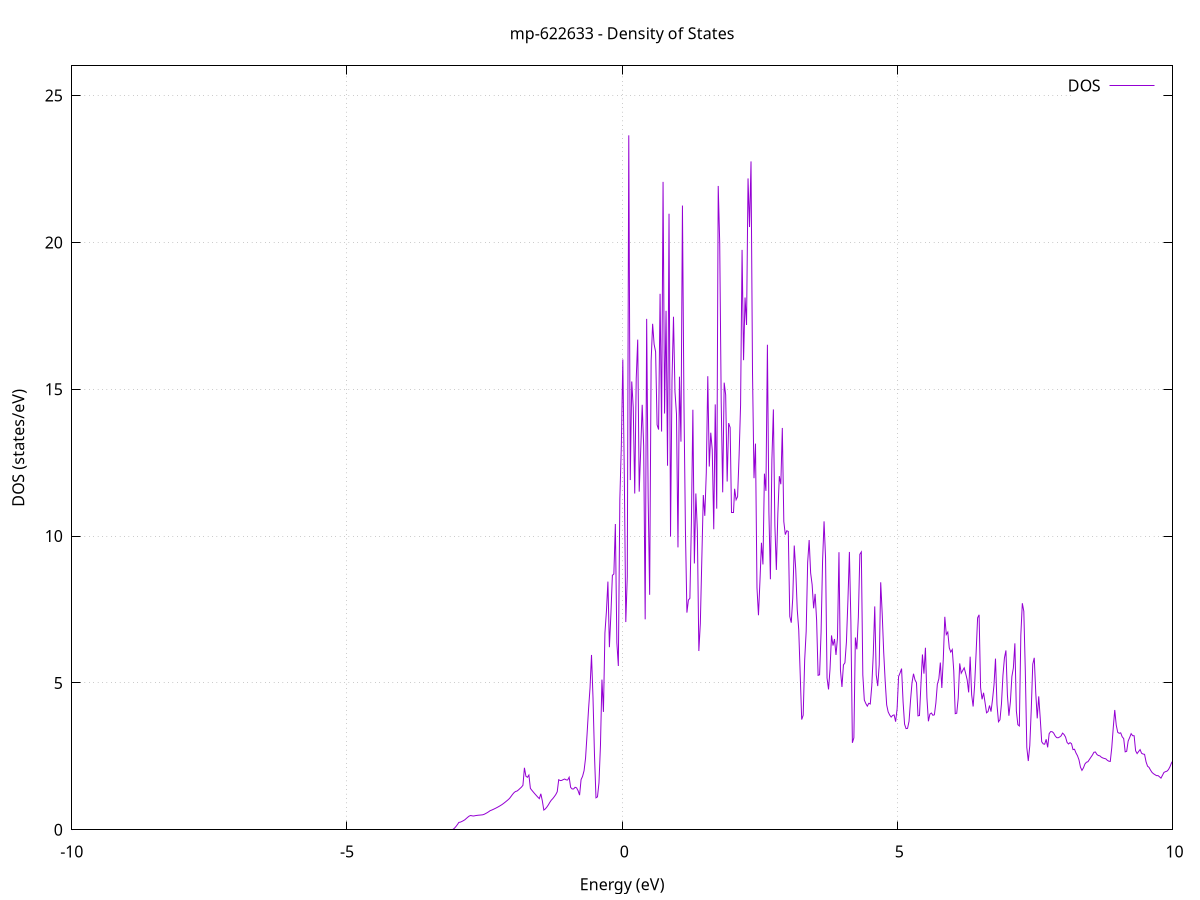 set title 'mp-622633 - Density of States'
set xlabel 'Energy (eV)'
set ylabel 'DOS (states/eV)'
set grid
set xrange [-10:10]
set yrange [0:26.012]
set xzeroaxis lt -1
set terminal png size 800,600
set output 'mp-622633_dos_gnuplot.png'
plot '-' using 1:2 with lines title 'DOS'
-30.189200 0.000000
-30.162100 0.000000
-30.135000 0.000000
-30.107900 0.000000
-30.080900 0.000000
-30.053800 0.000000
-30.026700 0.000000
-29.999600 0.000000
-29.972500 0.000000
-29.945400 0.000000
-29.918300 0.000000
-29.891300 0.000000
-29.864200 0.000000
-29.837100 0.000000
-29.810000 0.000000
-29.782900 0.000000
-29.755800 0.000000
-29.728700 0.000000
-29.701600 0.000000
-29.674600 0.000000
-29.647500 0.000000
-29.620400 0.000000
-29.593300 0.000000
-29.566200 0.000000
-29.539100 0.000000
-29.512000 0.000000
-29.485000 0.000000
-29.457900 0.000000
-29.430800 0.000000
-29.403700 0.000000
-29.376600 0.000000
-29.349500 0.000000
-29.322400 0.000000
-29.295400 0.000000
-29.268300 0.000000
-29.241200 0.000000
-29.214100 0.000000
-29.187000 0.000000
-29.159900 0.000000
-29.132800 0.000000
-29.105700 0.000000
-29.078700 0.000000
-29.051600 0.000000
-29.024500 0.000000
-28.997400 0.000000
-28.970300 0.000000
-28.943200 0.000000
-28.916100 0.000000
-28.889100 0.000000
-28.862000 0.000000
-28.834900 0.000000
-28.807800 0.000000
-28.780700 0.000000
-28.753600 0.000000
-28.726500 0.000000
-28.699500 0.000000
-28.672400 0.000000
-28.645300 0.000000
-28.618200 0.000000
-28.591100 0.000000
-28.564000 0.000000
-28.536900 0.000000
-28.509800 0.000000
-28.482800 0.000000
-28.455700 0.000000
-28.428600 0.000000
-28.401500 0.000000
-28.374400 0.000000
-28.347300 0.000000
-28.320200 0.000000
-28.293200 0.000000
-28.266100 0.000000
-28.239000 0.000000
-28.211900 0.000000
-28.184800 0.000000
-28.157700 0.000000
-28.130600 0.000000
-28.103600 0.000000
-28.076500 0.000000
-28.049400 0.000000
-28.022300 0.000000
-27.995200 0.000000
-27.968100 0.000000
-27.941000 0.000000
-27.913900 0.000000
-27.886900 0.000000
-27.859800 0.000000
-27.832700 0.000000
-27.805600 0.000000
-27.778500 0.000000
-27.751400 0.000000
-27.724300 0.673900
-27.697300 6.459900
-27.670200 6.286300
-27.643100 18.265100
-27.616000 17.176900
-27.588900 11.089000
-27.561800 19.563600
-27.534700 12.898900
-27.507600 29.102800
-27.480600 23.419000
-27.453500 27.768600
-27.426400 2.971300
-27.399300 93.251600
-27.372200 0.000000
-27.345100 22.279400
-27.318000 10.555300
-27.291000 19.338300
-27.263900 0.000000
-27.236800 0.895900
-27.209700 1.853900
-27.182600 3.021300
-27.155500 3.778500
-27.128400 5.425500
-27.101400 9.080400
-27.074300 9.953700
-27.047200 11.426000
-27.020100 16.349400
-26.993000 9.823800
-26.965900 10.582100
-26.938800 8.839600
-26.911700 6.757300
-26.884700 7.095900
-26.857600 8.388500
-26.830500 11.149000
-26.803400 12.517800
-26.776300 10.231500
-26.749200 11.606300
-26.722100 6.089300
-26.695100 29.770700
-26.668000 102.648300
-26.640900 2.262500
-26.613800 35.802700
-26.586700 28.035400
-26.559600 17.167000
-26.532500 16.497900
-26.505500 10.448100
-26.478400 6.910900
-26.451300 3.351600
-26.424200 0.000000
-26.397100 0.000000
-26.370000 0.000000
-26.342900 0.000000
-26.315800 0.000000
-26.288800 0.000000
-26.261700 0.000000
-26.234600 0.000000
-26.207500 0.000000
-26.180400 0.000000
-26.153300 0.000000
-26.126200 0.000000
-26.099200 0.000000
-26.072100 0.000000
-26.045000 0.000000
-26.017900 0.000000
-25.990800 0.000000
-25.963700 0.000000
-25.936600 0.000000
-25.909600 0.000000
-25.882500 0.000000
-25.855400 0.000000
-25.828300 0.000000
-25.801200 0.000000
-25.774100 0.000000
-25.747000 0.000000
-25.719900 0.000000
-25.692900 0.000000
-25.665800 0.000000
-25.638700 0.000000
-25.611600 0.000000
-25.584500 0.000000
-25.557400 0.000000
-25.530300 0.000000
-25.503300 0.000000
-25.476200 0.000000
-25.449100 0.000000
-25.422000 0.000000
-25.394900 0.000000
-25.367800 0.000000
-25.340700 0.000000
-25.313600 0.000000
-25.286600 0.000000
-25.259500 0.000000
-25.232400 0.000000
-25.205300 0.000000
-25.178200 0.000000
-25.151100 0.000000
-25.124000 0.000000
-25.097000 0.000000
-25.069900 0.000000
-25.042800 0.000000
-25.015700 0.000000
-24.988600 0.000000
-24.961500 0.000000
-24.934400 0.000000
-24.907400 0.000000
-24.880300 0.000000
-24.853200 0.000000
-24.826100 0.000000
-24.799000 0.000000
-24.771900 0.000000
-24.744800 0.000000
-24.717700 0.000000
-24.690700 0.000000
-24.663600 0.000000
-24.636500 0.000000
-24.609400 0.000000
-24.582300 0.000000
-24.555200 0.000000
-24.528100 0.000000
-24.501100 0.000000
-24.474000 0.000000
-24.446900 0.000000
-24.419800 0.000000
-24.392700 0.000000
-24.365600 0.000000
-24.338500 0.000000
-24.311500 0.000000
-24.284400 0.000000
-24.257300 0.000000
-24.230200 0.000000
-24.203100 0.000000
-24.176000 0.000000
-24.148900 0.000000
-24.121800 0.000000
-24.094800 0.000000
-24.067700 0.000000
-24.040600 0.000000
-24.013500 0.000000
-23.986400 0.000000
-23.959300 0.000000
-23.932200 0.000000
-23.905200 0.000000
-23.878100 0.000000
-23.851000 0.000000
-23.823900 0.000000
-23.796800 0.000000
-23.769700 0.000000
-23.742600 0.000000
-23.715500 0.000000
-23.688500 0.000000
-23.661400 0.000000
-23.634300 0.000000
-23.607200 0.000000
-23.580100 0.000000
-23.553000 0.000000
-23.525900 0.000000
-23.498900 0.000000
-23.471800 0.000000
-23.444700 0.000000
-23.417600 0.000000
-23.390500 0.000000
-23.363400 0.000000
-23.336300 0.000000
-23.309300 0.000000
-23.282200 0.000000
-23.255100 0.000000
-23.228000 0.000000
-23.200900 0.000000
-23.173800 0.000000
-23.146700 0.000000
-23.119600 0.000000
-23.092600 0.000000
-23.065500 0.000000
-23.038400 0.000000
-23.011300 0.000000
-22.984200 0.000000
-22.957100 0.000000
-22.930000 0.000000
-22.903000 0.000000
-22.875900 0.000000
-22.848800 0.000000
-22.821700 0.000000
-22.794600 0.000000
-22.767500 0.000000
-22.740400 0.000000
-22.713400 0.000000
-22.686300 0.000000
-22.659200 0.000000
-22.632100 0.000000
-22.605000 0.000000
-22.577900 0.000000
-22.550800 0.000000
-22.523700 0.000000
-22.496700 0.000000
-22.469600 0.000000
-22.442500 0.000000
-22.415400 0.000000
-22.388300 0.000000
-22.361200 0.000000
-22.334100 0.000000
-22.307100 0.000000
-22.280000 0.000000
-22.252900 0.000000
-22.225800 0.000000
-22.198700 0.000000
-22.171600 0.000000
-22.144500 0.000000
-22.117500 0.000000
-22.090400 0.000000
-22.063300 0.000000
-22.036200 0.000000
-22.009100 0.000000
-21.982000 0.000000
-21.954900 0.000000
-21.927800 0.000000
-21.900800 0.000000
-21.873700 0.000000
-21.846600 0.000000
-21.819500 0.000000
-21.792400 0.000000
-21.765300 0.000000
-21.738200 0.000000
-21.711200 0.000000
-21.684100 0.000000
-21.657000 0.000000
-21.629900 0.000000
-21.602800 0.000000
-21.575700 0.000000
-21.548600 0.000000
-21.521500 0.000000
-21.494500 0.000000
-21.467400 0.000000
-21.440300 0.000000
-21.413200 0.000000
-21.386100 0.000000
-21.359000 0.000000
-21.331900 0.000000
-21.304900 0.000000
-21.277800 0.000000
-21.250700 0.000000
-21.223600 0.000000
-21.196500 0.000000
-21.169400 0.000000
-21.142300 0.000000
-21.115300 0.000000
-21.088200 0.000000
-21.061100 0.000000
-21.034000 0.000000
-21.006900 0.000000
-20.979800 0.000000
-20.952700 0.000000
-20.925600 0.000000
-20.898600 0.000000
-20.871500 0.000000
-20.844400 0.000000
-20.817300 0.000000
-20.790200 0.000000
-20.763100 0.000000
-20.736000 0.000000
-20.709000 0.000000
-20.681900 0.000000
-20.654800 0.000000
-20.627700 0.000000
-20.600600 0.000000
-20.573500 0.000000
-20.546400 0.000000
-20.519400 0.000000
-20.492300 0.000000
-20.465200 0.000000
-20.438100 0.000000
-20.411000 0.000000
-20.383900 0.000000
-20.356800 0.000000
-20.329700 0.000000
-20.302700 0.000000
-20.275600 0.000000
-20.248500 0.000000
-20.221400 0.000000
-20.194300 0.000000
-20.167200 0.000000
-20.140100 0.000000
-20.113100 0.000000
-20.086000 0.000000
-20.058900 0.000000
-20.031800 0.000000
-20.004700 0.000000
-19.977600 0.000000
-19.950500 0.000000
-19.923500 0.000000
-19.896400 0.000000
-19.869300 0.000000
-19.842200 0.000000
-19.815100 0.000000
-19.788000 0.000000
-19.760900 0.000000
-19.733800 0.000000
-19.706800 0.000000
-19.679700 0.000000
-19.652600 0.000000
-19.625500 0.000000
-19.598400 0.000000
-19.571300 0.000000
-19.544200 0.000000
-19.517200 0.000000
-19.490100 0.000000
-19.463000 0.000000
-19.435900 0.000000
-19.408800 0.000000
-19.381700 0.000000
-19.354600 0.000000
-19.327500 0.000000
-19.300500 0.000000
-19.273400 0.000000
-19.246300 0.000000
-19.219200 0.000000
-19.192100 0.000000
-19.165000 0.000000
-19.137900 0.000000
-19.110900 0.000000
-19.083800 0.000000
-19.056700 0.000000
-19.029600 0.000000
-19.002500 0.000000
-18.975400 0.000000
-18.948300 0.000000
-18.921300 0.000000
-18.894200 0.000000
-18.867100 0.000000
-18.840000 0.000000
-18.812900 0.000000
-18.785800 0.000000
-18.758700 0.000000
-18.731600 0.000000
-18.704600 0.000000
-18.677500 0.000000
-18.650400 0.000000
-18.623300 0.000000
-18.596200 0.000000
-18.569100 0.000000
-18.542000 0.000000
-18.515000 0.000000
-18.487900 0.000000
-18.460800 0.000000
-18.433700 0.000000
-18.406600 0.000000
-18.379500 0.000000
-18.352400 0.000000
-18.325400 0.000000
-18.298300 0.000000
-18.271200 0.000000
-18.244100 0.000000
-18.217000 0.000000
-18.189900 0.000000
-18.162800 0.000000
-18.135700 0.000000
-18.108700 0.000000
-18.081600 0.000000
-18.054500 0.000000
-18.027400 0.000000
-18.000300 0.000000
-17.973200 0.000000
-17.946100 0.000000
-17.919100 0.000000
-17.892000 0.000000
-17.864900 0.000000
-17.837800 0.000000
-17.810700 0.000000
-17.783600 0.000000
-17.756500 0.000000
-17.729500 0.000000
-17.702400 0.000000
-17.675300 0.000000
-17.648200 0.000000
-17.621100 0.000000
-17.594000 0.000000
-17.566900 0.000000
-17.539800 0.000000
-17.512800 0.000000
-17.485700 0.000000
-17.458600 0.000000
-17.431500 0.000000
-17.404400 0.000000
-17.377300 0.000000
-17.350200 0.000000
-17.323200 0.000000
-17.296100 0.000000
-17.269000 0.000000
-17.241900 0.000000
-17.214800 0.000000
-17.187700 0.000000
-17.160600 0.000000
-17.133500 0.000000
-17.106500 0.000000
-17.079400 0.000000
-17.052300 0.000000
-17.025200 0.000000
-16.998100 0.000000
-16.971000 0.000000
-16.943900 0.000000
-16.916900 0.000000
-16.889800 0.000000
-16.862700 0.000000
-16.835600 0.000000
-16.808500 0.000000
-16.781400 0.000000
-16.754300 0.000000
-16.727300 0.000000
-16.700200 0.000000
-16.673100 0.000000
-16.646000 0.000000
-16.618900 0.000000
-16.591800 0.000000
-16.564700 0.000000
-16.537600 0.000000
-16.510600 0.000000
-16.483500 0.000000
-16.456400 0.000000
-16.429300 0.000000
-16.402200 0.000000
-16.375100 0.000000
-16.348000 0.000000
-16.321000 0.000000
-16.293900 0.000000
-16.266800 0.000000
-16.239700 0.000000
-16.212600 0.000000
-16.185500 0.000000
-16.158400 0.000000
-16.131400 0.000000
-16.104300 0.000000
-16.077200 0.000000
-16.050100 0.000000
-16.023000 0.000000
-15.995900 0.000000
-15.968800 0.000000
-15.941700 0.000000
-15.914700 0.000000
-15.887600 0.000000
-15.860500 0.000000
-15.833400 0.000000
-15.806300 0.000000
-15.779200 0.000000
-15.752100 0.000000
-15.725100 0.000000
-15.698000 0.000000
-15.670900 0.000000
-15.643800 0.000000
-15.616700 0.000000
-15.589600 0.000000
-15.562500 0.000000
-15.535400 0.000000
-15.508400 0.000000
-15.481300 0.000000
-15.454200 0.000000
-15.427100 0.000000
-15.400000 0.000000
-15.372900 0.000000
-15.345800 0.000000
-15.318800 0.000000
-15.291700 0.000000
-15.264600 0.000000
-15.237500 0.000000
-15.210400 0.000000
-15.183300 0.000000
-15.156200 0.000000
-15.129200 0.000000
-15.102100 0.000000
-15.075000 0.000000
-15.047900 0.000000
-15.020800 0.000000
-14.993700 0.000000
-14.966600 0.000000
-14.939500 0.000000
-14.912500 0.000000
-14.885400 0.000000
-14.858300 0.000000
-14.831200 0.000000
-14.804100 0.000000
-14.777000 0.000000
-14.749900 0.000000
-14.722900 0.000000
-14.695800 0.000000
-14.668700 0.000000
-14.641600 0.000000
-14.614500 0.000000
-14.587400 0.000000
-14.560300 0.000000
-14.533300 0.000000
-14.506200 0.000000
-14.479100 0.000000
-14.452000 0.000000
-14.424900 0.000000
-14.397800 0.000000
-14.370700 0.000000
-14.343600 0.000000
-14.316600 0.000000
-14.289500 0.000000
-14.262400 0.000000
-14.235300 0.000000
-14.208200 0.000000
-14.181100 0.000000
-14.154000 0.000000
-14.127000 0.000000
-14.099900 0.000000
-14.072800 0.000000
-14.045700 0.000000
-14.018600 0.000000
-13.991500 0.000000
-13.964400 0.000000
-13.937400 0.000000
-13.910300 0.000000
-13.883200 0.000000
-13.856100 0.000000
-13.829000 0.000000
-13.801900 0.000000
-13.774800 0.000000
-13.747700 0.000000
-13.720700 0.000000
-13.693600 0.000000
-13.666500 0.000000
-13.639400 0.000000
-13.612300 0.000000
-13.585200 0.000000
-13.558100 0.000000
-13.531100 0.000000
-13.504000 0.000000
-13.476900 0.000000
-13.449800 0.000000
-13.422700 0.000000
-13.395600 0.000000
-13.368500 0.000000
-13.341400 0.000000
-13.314400 0.000000
-13.287300 0.000000
-13.260200 0.000000
-13.233100 0.000000
-13.206000 0.000000
-13.178900 0.000000
-13.151800 0.000000
-13.124800 0.000000
-13.097700 0.000000
-13.070600 0.000000
-13.043500 0.000000
-13.016400 0.000000
-12.989300 0.000000
-12.962200 0.000000
-12.935200 0.000000
-12.908100 0.000000
-12.881000 0.000000
-12.853900 0.000000
-12.826800 0.000000
-12.799700 0.000000
-12.772600 0.000000
-12.745500 0.000000
-12.718500 0.000000
-12.691400 0.000000
-12.664300 0.000000
-12.637200 0.000000
-12.610100 0.000000
-12.583000 0.000000
-12.555900 0.000000
-12.528900 0.000000
-12.501800 0.000000
-12.474700 0.000000
-12.447600 0.000000
-12.420500 0.000000
-12.393400 0.000000
-12.366300 0.000000
-12.339300 0.000000
-12.312200 0.000000
-12.285100 0.000000
-12.258000 0.000000
-12.230900 0.000000
-12.203800 0.000000
-12.176700 0.000000
-12.149600 0.000000
-12.122600 0.000000
-12.095500 0.000000
-12.068400 0.000000
-12.041300 0.000000
-12.014200 0.000000
-11.987100 0.000000
-11.960000 0.000000
-11.933000 0.000000
-11.905900 0.000000
-11.878800 0.000000
-11.851700 0.000000
-11.824600 0.000000
-11.797500 0.000000
-11.770400 0.000000
-11.743400 0.000000
-11.716300 0.000000
-11.689200 0.000000
-11.662100 0.000000
-11.635000 0.000000
-11.607900 0.000000
-11.580800 0.000000
-11.553700 0.000000
-11.526700 0.000000
-11.499600 0.000000
-11.472500 0.000000
-11.445400 0.000000
-11.418300 0.000000
-11.391200 0.000000
-11.364100 0.000000
-11.337100 0.000000
-11.310000 0.000000
-11.282900 0.000000
-11.255800 0.000000
-11.228700 0.000000
-11.201600 0.000000
-11.174500 0.000000
-11.147400 0.000000
-11.120400 0.000000
-11.093300 0.000000
-11.066200 0.000000
-11.039100 0.000000
-11.012000 0.000000
-10.984900 0.000000
-10.957800 0.000000
-10.930800 0.000000
-10.903700 0.000000
-10.876600 0.000000
-10.849500 0.000000
-10.822400 0.000000
-10.795300 0.000000
-10.768200 0.000000
-10.741200 0.000000
-10.714100 0.000000
-10.687000 0.000000
-10.659900 0.000000
-10.632800 0.000000
-10.605700 0.000000
-10.578600 0.000000
-10.551500 0.000000
-10.524500 0.000000
-10.497400 0.000000
-10.470300 0.000000
-10.443200 0.000000
-10.416100 0.000000
-10.389000 0.000000
-10.361900 0.000000
-10.334900 0.000000
-10.307800 0.000000
-10.280700 0.000000
-10.253600 0.000000
-10.226500 0.000000
-10.199400 0.000000
-10.172300 0.000000
-10.145300 0.000000
-10.118200 0.000000
-10.091100 0.000000
-10.064000 0.000000
-10.036900 0.000000
-10.009800 0.000000
-9.982700 0.000000
-9.955600 0.000000
-9.928600 0.000000
-9.901500 0.000000
-9.874400 0.000000
-9.847300 0.000000
-9.820200 0.000000
-9.793100 0.000000
-9.766000 0.000000
-9.739000 0.000000
-9.711900 0.000000
-9.684800 0.000000
-9.657700 0.000000
-9.630600 0.000000
-9.603500 0.000000
-9.576400 0.000000
-9.549400 0.000000
-9.522300 0.000000
-9.495200 0.000000
-9.468100 0.000000
-9.441000 0.000000
-9.413900 0.000000
-9.386800 0.000000
-9.359700 0.000000
-9.332700 0.000000
-9.305600 0.000000
-9.278500 0.000000
-9.251400 0.000000
-9.224300 0.000000
-9.197200 0.000000
-9.170100 0.000000
-9.143100 0.000000
-9.116000 0.000000
-9.088900 0.000000
-9.061800 0.000000
-9.034700 0.000000
-9.007600 0.000000
-8.980500 0.000000
-8.953400 0.000000
-8.926400 0.000000
-8.899300 0.000000
-8.872200 0.000000
-8.845100 0.000000
-8.818000 0.000000
-8.790900 0.000000
-8.763800 0.000000
-8.736800 0.000000
-8.709700 0.000000
-8.682600 0.000000
-8.655500 0.000000
-8.628400 0.000000
-8.601300 0.000000
-8.574200 0.000000
-8.547200 0.000000
-8.520100 0.000000
-8.493000 0.000000
-8.465900 0.000000
-8.438800 0.000000
-8.411700 0.000000
-8.384600 0.000000
-8.357500 0.000000
-8.330500 0.000000
-8.303400 0.000000
-8.276300 0.000000
-8.249200 0.000000
-8.222100 0.000000
-8.195000 0.000000
-8.167900 0.000000
-8.140900 0.000000
-8.113800 0.000000
-8.086700 0.000000
-8.059600 0.000000
-8.032500 0.000000
-8.005400 0.000000
-7.978300 0.000000
-7.951300 0.000000
-7.924200 0.000000
-7.897100 0.000000
-7.870000 0.000000
-7.842900 0.000000
-7.815800 0.000000
-7.788700 0.000000
-7.761600 0.000000
-7.734600 0.000000
-7.707500 0.000000
-7.680400 0.000000
-7.653300 0.000000
-7.626200 0.000000
-7.599100 0.000000
-7.572000 0.000000
-7.545000 0.000000
-7.517900 0.000000
-7.490800 0.000000
-7.463700 0.000000
-7.436600 0.000000
-7.409500 0.000000
-7.382400 0.000000
-7.355300 0.000000
-7.328300 0.000000
-7.301200 0.000000
-7.274100 0.000000
-7.247000 0.000000
-7.219900 0.000000
-7.192800 0.000000
-7.165700 0.000000
-7.138700 0.000000
-7.111600 0.000000
-7.084500 0.000000
-7.057400 0.000000
-7.030300 0.000000
-7.003200 0.000000
-6.976100 0.000000
-6.949100 0.000000
-6.922000 0.000000
-6.894900 0.000000
-6.867800 0.000000
-6.840700 0.000000
-6.813600 0.000000
-6.786500 0.000000
-6.759400 0.000000
-6.732400 0.000000
-6.705300 0.000000
-6.678200 0.000000
-6.651100 0.000000
-6.624000 0.000000
-6.596900 0.000000
-6.569800 0.000000
-6.542800 0.000000
-6.515700 0.000000
-6.488600 0.000000
-6.461500 0.000000
-6.434400 0.000000
-6.407300 0.000000
-6.380200 0.000000
-6.353200 0.000000
-6.326100 0.000000
-6.299000 0.000000
-6.271900 0.000000
-6.244800 0.000000
-6.217700 0.000000
-6.190600 0.000000
-6.163500 0.000000
-6.136500 0.000000
-6.109400 0.000000
-6.082300 0.000000
-6.055200 0.000000
-6.028100 0.000000
-6.001000 0.000000
-5.973900 0.000000
-5.946900 0.000000
-5.919800 0.000000
-5.892700 0.000000
-5.865600 0.000000
-5.838500 0.000000
-5.811400 0.000000
-5.784300 0.000000
-5.757300 0.000000
-5.730200 0.000000
-5.703100 0.000000
-5.676000 0.000000
-5.648900 0.000000
-5.621800 0.000000
-5.594700 0.000000
-5.567600 0.000000
-5.540600 0.000000
-5.513500 0.000000
-5.486400 0.000000
-5.459300 0.000000
-5.432200 0.000000
-5.405100 0.000000
-5.378000 0.000000
-5.351000 0.000000
-5.323900 0.000000
-5.296800 0.000000
-5.269700 0.000000
-5.242600 0.000000
-5.215500 0.000000
-5.188400 0.000000
-5.161300 0.000000
-5.134300 0.000000
-5.107200 0.000000
-5.080100 0.000000
-5.053000 0.000000
-5.025900 0.000000
-4.998800 0.000000
-4.971700 0.000000
-4.944700 0.000000
-4.917600 0.000000
-4.890500 0.000000
-4.863400 0.000000
-4.836300 0.000000
-4.809200 0.000000
-4.782100 0.000000
-4.755100 0.000000
-4.728000 0.000000
-4.700900 0.000000
-4.673800 0.000000
-4.646700 0.000000
-4.619600 0.000000
-4.592500 0.000000
-4.565400 0.000000
-4.538400 0.000000
-4.511300 0.000000
-4.484200 0.000000
-4.457100 0.000000
-4.430000 0.000000
-4.402900 0.000000
-4.375800 0.000000
-4.348800 0.000000
-4.321700 0.000000
-4.294600 0.000000
-4.267500 0.000000
-4.240400 0.000000
-4.213300 0.000000
-4.186200 0.000000
-4.159200 0.000000
-4.132100 0.000000
-4.105000 0.000000
-4.077900 0.000000
-4.050800 0.000000
-4.023700 0.000000
-3.996600 0.000000
-3.969500 0.000000
-3.942500 0.000000
-3.915400 0.000000
-3.888300 0.000000
-3.861200 0.000000
-3.834100 0.000000
-3.807000 0.000000
-3.779900 0.000000
-3.752900 0.000000
-3.725800 0.000000
-3.698700 0.000000
-3.671600 0.000000
-3.644500 0.000000
-3.617400 0.000000
-3.590300 0.000000
-3.563300 0.000000
-3.536200 0.000000
-3.509100 0.000000
-3.482000 0.000000
-3.454900 0.000000
-3.427800 0.000000
-3.400700 0.000000
-3.373600 0.000000
-3.346600 0.000000
-3.319500 0.000000
-3.292400 0.000000
-3.265300 0.000000
-3.238200 0.000000
-3.211100 0.000000
-3.184000 0.000000
-3.157000 0.000000
-3.129900 0.000000
-3.102800 0.000000
-3.075700 0.011100
-3.048600 0.050400
-3.021500 0.107500
-2.994400 0.174500
-2.967300 0.250900
-2.940300 0.260000
-2.913200 0.282200
-2.886100 0.309400
-2.859000 0.339400
-2.831900 0.384200
-2.804800 0.429100
-2.777700 0.467800
-2.750700 0.486400
-2.723600 0.472900
-2.696500 0.469700
-2.669400 0.480700
-2.642300 0.488800
-2.615200 0.495000
-2.588100 0.499500
-2.561100 0.504400
-2.534000 0.509800
-2.506900 0.527100
-2.479800 0.553100
-2.452700 0.581600
-2.425600 0.613600
-2.398500 0.650000
-2.371400 0.669600
-2.344400 0.692600
-2.317300 0.716500
-2.290200 0.741900
-2.263100 0.768700
-2.236000 0.797300
-2.208900 0.827900
-2.181800 0.859900
-2.154800 0.897000
-2.127700 0.936700
-2.100600 0.978000
-2.073500 1.020300
-2.046400 1.067800
-2.019300 1.134200
-1.992200 1.203800
-1.965200 1.262400
-1.938100 1.303700
-1.911000 1.317700
-1.883900 1.357500
-1.856800 1.404900
-1.829700 1.452100
-1.802600 1.514900
-1.775500 2.110200
-1.748500 1.823100
-1.721400 1.786800
-1.694300 1.863900
-1.667200 1.409100
-1.640100 1.344400
-1.613000 1.282900
-1.585900 1.223500
-1.558900 1.166600
-1.531800 1.110300
-1.504700 1.060500
-1.477600 1.225400
-1.450500 0.988700
-1.423400 0.671300
-1.396300 0.710100
-1.369300 0.770000
-1.342200 0.843600
-1.315100 0.931100
-1.288000 1.006200
-1.260900 1.059700
-1.233800 1.125100
-1.206700 1.196700
-1.179600 1.295600
-1.152600 1.704300
-1.125500 1.676000
-1.098400 1.680800
-1.071300 1.707400
-1.044200 1.728500
-1.017100 1.698900
-0.990000 1.696000
-0.963000 1.789600
-0.935900 1.443600
-0.908800 1.388900
-0.881700 1.391000
-0.854600 1.447200
-0.827500 1.427000
-0.800400 1.329100
-0.773300 1.179300
-0.746300 1.707600
-0.719200 1.819100
-0.692100 2.011600
-0.665000 2.438000
-0.637900 3.239100
-0.610800 4.095800
-0.583700 4.827300
-0.556700 5.953700
-0.529600 4.501100
-0.502500 2.539300
-0.475400 1.088300
-0.448300 1.120700
-0.421200 1.594800
-0.394100 2.864800
-0.367100 5.114100
-0.340000 4.012600
-0.312900 6.702900
-0.285800 7.434700
-0.258700 8.451300
-0.231600 6.217000
-0.204500 7.336000
-0.177400 8.665500
-0.150400 8.710100
-0.123300 10.411500
-0.096200 6.371400
-0.069100 5.577200
-0.042000 11.252800
-0.014900 13.056200
0.012200 16.013400
0.039200 12.088400
0.066300 7.072800
0.093400 8.623900
0.120500 23.647000
0.147600 11.907400
0.174700 15.264200
0.201800 14.373600
0.228800 11.449900
0.255900 15.366700
0.283000 16.690300
0.310100 11.513800
0.337200 12.921900
0.364300 14.471400
0.391400 13.062400
0.418500 7.165500
0.445500 17.398200
0.472600 11.350000
0.499700 8.002000
0.526800 15.964300
0.553900 17.229500
0.581000 16.530400
0.608100 16.276200
0.635100 13.788900
0.662200 13.628000
0.689300 18.250600
0.716400 13.560000
0.743500 22.062200
0.770600 14.173700
0.797700 17.671300
0.824800 12.395200
0.851800 20.977700
0.878900 9.986500
0.906000 15.301600
0.933100 17.468600
0.960200 14.909600
0.987300 14.159000
1.014400 9.615200
1.041400 15.427900
1.068500 13.215400
1.095600 21.255900
1.122700 14.579400
1.149800 10.206700
1.176900 7.393800
1.204000 7.822700
1.231000 7.881700
1.258100 10.436200
1.285200 14.303500
1.312300 9.067900
1.339400 11.452200
1.366500 10.187200
1.393600 6.087100
1.420700 7.022400
1.447700 9.211900
1.474800 11.399100
1.501900 10.690800
1.529000 12.166300
1.556100 15.444400
1.583200 12.368300
1.610300 13.520900
1.637300 12.939800
1.664400 10.233200
1.691500 14.484800
1.718600 10.934300
1.745700 21.923800
1.772800 19.978800
1.799900 14.591800
1.826900 11.490400
1.854000 15.225300
1.881100 14.807800
1.908200 11.859500
1.935300 13.848000
1.962400 13.696000
1.989500 10.789700
2.016600 10.789800
2.043600 11.612200
2.070700 11.238000
2.097800 11.343500
2.124900 12.739200
2.152000 14.461100
2.179100 19.747000
2.206200 15.990500
2.233200 18.124300
2.260300 17.188300
2.287400 22.178900
2.314500 20.524800
2.341600 22.758700
2.368700 15.580000
2.395800 11.972800
2.422800 13.150300
2.449900 8.242000
2.477000 7.304600
2.504100 8.471200
2.531200 9.773600
2.558300 9.034200
2.585400 12.126500
2.612500 11.539300
2.639500 16.515500
2.666600 10.824300
2.693700 8.529600
2.720800 12.586200
2.747900 14.313300
2.775000 10.371500
2.802100 8.848900
2.829100 10.758300
2.856200 12.041600
2.883300 11.766100
2.910400 13.682300
2.937500 10.495500
2.964600 10.050200
2.991700 10.182400
3.018800 10.158400
3.045800 7.265900
3.072900 7.051800
3.100000 7.888700
3.127100 9.678900
3.154200 8.865400
3.181300 7.505000
3.208400 6.819400
3.235400 5.291900
3.262500 3.753500
3.289600 3.900800
3.316700 5.784100
3.343800 6.755400
3.370900 9.102700
3.398000 9.865700
3.425000 8.742000
3.452100 8.345500
3.479200 7.540900
3.506300 8.032800
3.533400 7.143000
3.560500 5.259300
3.587600 5.277100
3.614700 6.730800
3.641700 9.140600
3.668800 10.502300
3.695900 9.257000
3.723000 5.169200
3.750100 4.779300
3.777200 5.471900
3.804300 6.618000
3.831300 6.272800
3.858400 6.495300
3.885500 5.951800
3.912600 6.530800
3.939700 9.450600
3.966800 5.432100
3.993900 4.862500
4.020900 5.613200
4.048000 5.686800
4.075100 6.392100
4.102200 7.801000
4.129300 9.460400
4.156400 7.085700
4.183500 2.961100
4.210600 3.132200
4.237600 6.546700
4.264700 6.145100
4.291800 7.231700
4.318900 9.379200
4.346000 9.461300
4.373100 5.273200
4.400200 4.418700
4.427200 4.299700
4.454300 4.209700
4.481400 4.306900
4.508500 4.283500
4.535600 4.895700
4.562700 5.954400
4.589800 7.605000
4.616800 5.273700
4.643900 4.892800
4.671000 5.616100
4.698100 8.428000
4.725200 7.364700
4.752300 6.052200
4.779400 5.060100
4.806500 4.251700
4.833500 4.014400
4.860600 3.908800
4.887700 3.837600
4.914800 3.893700
4.941900 3.912000
4.969000 3.681200
4.996100 4.119600
5.023100 5.218700
5.050200 5.342000
5.077300 5.488300
5.104400 4.365400
5.131500 3.598100
5.158600 3.444700
5.185700 3.453300
5.212800 3.692800
5.239800 4.398700
5.266900 5.010400
5.294000 5.313100
5.321100 5.103400
5.348200 5.006100
5.375300 3.879300
5.402400 3.889700
5.429400 4.965600
5.456500 5.968300
5.483600 5.317300
5.510700 6.197700
5.537800 4.492000
5.564900 3.694500
5.592000 3.939400
5.619000 3.975900
5.646100 3.899500
5.673200 3.914500
5.700300 4.314200
5.727400 4.957200
5.754500 5.138200
5.781600 5.694200
5.808700 4.827800
5.835700 5.828000
5.862800 7.252200
5.889900 6.648800
5.917000 6.732200
5.944100 6.191600
5.971200 6.050500
5.998300 6.137500
6.025300 5.417900
6.052400 3.953400
6.079500 3.968700
6.106600 4.479800
6.133700 5.665300
6.160800 5.330300
6.187900 5.424200
6.214900 5.514000
6.242000 5.323000
6.269100 5.106700
6.296200 4.678100
6.323300 5.892800
6.350400 4.597700
6.377500 4.197200
6.404600 4.924900
6.431600 6.022600
6.458700 7.217100
6.485800 7.320100
6.512900 4.842500
6.540000 4.443600
6.567100 4.664700
6.594200 4.329400
6.621200 3.982800
6.648300 4.024500
6.675400 4.232100
6.702500 4.023600
6.729600 4.430900
6.756700 4.931000
6.783800 5.828800
6.810800 4.267500
6.837900 3.677200
6.865000 3.745100
6.892100 4.282700
6.919200 5.255100
6.946300 5.850300
6.973400 6.106900
7.000500 4.585400
7.027500 3.882200
7.054600 4.359500
7.081700 5.219300
7.108800 5.514600
7.135900 6.347800
7.163000 4.045700
7.190100 3.578100
7.217100 3.536000
7.244200 6.628400
7.271300 7.714500
7.298400 7.440300
7.325500 5.413100
7.352600 2.802400
7.379700 2.341300
7.406800 2.863800
7.433800 4.100100
7.460900 5.639300
7.488000 5.855500
7.515100 4.674700
7.542200 3.793300
7.569300 4.541900
7.596400 3.805200
7.623400 2.998100
7.650500 2.924600
7.677600 2.913600
7.704700 3.081800
7.731800 2.806500
7.758900 3.272500
7.786000 3.343400
7.813000 3.339900
7.840100 3.295000
7.867200 3.199200
7.894300 3.139100
7.921400 3.132200
7.948500 3.157600
7.975600 3.197200
8.002700 3.291300
8.029700 3.244000
8.056800 3.155900
8.083900 2.976000
8.111000 2.921700
8.138100 2.967600
8.165200 2.930500
8.192300 2.730000
8.219300 2.741600
8.246400 2.615600
8.273500 2.521300
8.300600 2.382100
8.327700 2.134100
8.354800 2.022700
8.381900 2.107600
8.408900 2.239500
8.436000 2.299500
8.463100 2.317100
8.490200 2.394400
8.517300 2.469800
8.544400 2.543400
8.571500 2.638000
8.598600 2.649500
8.625600 2.567900
8.652700 2.529400
8.679800 2.517700
8.706900 2.471600
8.734000 2.445300
8.761100 2.428200
8.788200 2.416200
8.815200 2.367300
8.842300 2.335600
8.869400 2.326700
8.896500 2.796400
8.923600 3.476200
8.950700 4.079200
8.977800 3.562400
9.004900 3.318300
9.031900 3.284800
9.059000 3.300100
9.086100 3.166200
9.113200 3.105700
9.140300 2.653700
9.167400 2.671900
9.194500 3.022200
9.221500 3.140100
9.248600 3.272200
9.275700 3.204100
9.302800 3.202400
9.329900 2.689600
9.357000 2.595000
9.384100 2.665200
9.411100 2.729600
9.438200 2.606500
9.465300 2.578700
9.492400 2.568200
9.519500 2.313500
9.546600 2.165400
9.573700 2.124200
9.600800 2.031700
9.627800 1.954600
9.654900 1.908100
9.682000 1.876100
9.709100 1.843300
9.736200 1.845200
9.763300 1.805300
9.790400 1.758300
9.817400 1.852800
9.844500 1.952200
9.871600 1.978600
9.898700 1.995000
9.925800 2.046700
9.952900 2.141100
9.980000 2.269600
10.007000 2.355200
10.034100 2.356300
10.061200 3.359300
10.088300 2.926200
10.115400 2.669600
10.142500 2.696600
10.169600 2.460400
10.196700 2.295400
10.223700 2.203200
10.250800 2.301000
10.277900 2.777400
10.305000 2.215100
10.332100 1.972000
10.359200 1.925700
10.386300 1.840000
10.413300 1.764000
10.440400 1.761000
10.467500 1.753800
10.494600 1.817800
10.521700 1.788400
10.548800 1.661200
10.575900 1.523600
10.602900 1.450800
10.630000 1.157200
10.657100 0.945900
10.684200 0.942800
10.711300 1.161100
10.738400 0.973500
10.765500 1.350400
10.792600 0.814500
10.819600 0.807800
10.846700 0.810300
10.873800 0.822000
10.900900 0.842500
10.928000 0.871600
10.955100 0.903100
10.982200 1.154200
11.009200 1.330600
11.036300 1.380200
11.063400 1.363700
11.090500 1.325900
11.117600 1.329800
11.144700 1.347700
11.171800 1.382200
11.198900 1.419700
11.225900 1.445800
11.253000 1.502800
11.280100 1.718500
11.307200 1.840200
11.334300 1.974800
11.361400 2.071600
11.388500 1.962000
11.415500 1.980100
11.442600 2.078200
11.469700 2.151000
11.496800 2.285100
11.523900 2.397400
11.551000 2.402300
11.578100 2.411000
11.605100 2.424500
11.632200 2.435300
11.659300 2.480800
11.686400 2.674300
11.713500 2.638500
11.740600 2.667200
11.767700 2.805200
11.794800 2.989100
11.821800 3.005500
11.848900 2.740500
11.876000 2.482800
11.903100 2.464900
11.930200 2.463700
11.957300 2.674700
11.984400 2.359900
12.011400 2.207100
12.038500 1.905000
12.065600 1.744900
12.092700 1.938000
12.119800 2.538400
12.146900 3.104300
12.174000 2.771400
12.201000 2.828300
12.228100 2.922500
12.255200 2.892100
12.282300 2.621300
12.309400 2.346300
12.336500 2.002600
12.363600 1.565700
12.390700 1.499800
12.417700 1.525900
12.444800 1.657500
12.471900 1.771000
12.499000 1.955300
12.526100 2.517600
12.553200 2.865200
12.580300 3.188200
12.607300 3.452400
12.634400 3.804800
12.661500 4.338200
12.688600 3.413500
12.715700 3.153900
12.742800 3.528200
12.769900 2.975800
12.796900 3.099600
12.824000 3.675600
12.851100 4.116700
12.878200 4.116200
12.905300 3.530700
12.932400 2.405100
12.959500 2.289200
12.986600 2.255200
13.013600 2.257400
13.040700 2.219400
13.067800 2.178300
13.094900 2.177000
13.122000 2.169600
13.149100 2.264400
13.176200 2.268100
13.203200 2.146300
13.230300 2.033100
13.257400 1.967600
13.284500 1.846500
13.311600 1.817500
13.338700 1.781900
13.365800 1.755100
13.392900 1.757500
13.419900 1.812300
13.447000 1.887900
13.474100 1.965700
13.501200 2.104300
13.528300 2.333300
13.555400 2.608300
13.582500 2.794600
13.609500 3.153900
13.636600 2.609900
13.663700 2.817500
13.690800 2.488300
13.717900 2.504800
13.745000 2.459900
13.772100 2.482800
13.799100 2.601100
13.826200 2.881900
13.853300 3.188900
13.880400 3.099000
13.907500 3.073100
13.934600 2.884800
13.961700 2.785300
13.988800 2.974700
14.015800 3.321700
14.042900 3.508600
14.070000 3.535900
14.097100 3.414900
14.124200 3.199600
14.151300 3.057900
14.178400 2.999100
14.205400 2.729100
14.232500 2.536000
14.259600 2.551000
14.286700 2.440100
14.313800 2.456500
14.340900 2.406200
14.368000 2.343000
14.395000 2.388500
14.422100 2.819300
14.449200 2.664100
14.476300 2.503800
14.503400 2.441200
14.530500 2.382000
14.557600 2.323000
14.584700 2.280800
14.611700 2.206400
14.638800 2.122800
14.665900 2.042300
14.693000 1.977500
14.720100 1.933900
14.747200 1.907100
14.774300 1.882800
14.801300 1.818200
14.828400 1.696400
14.855500 1.659600
14.882600 1.630900
14.909700 1.644800
14.936800 2.567900
14.963900 2.302500
14.990900 2.312900
15.018000 2.332200
15.045100 2.403200
15.072200 2.439500
15.099300 2.514300
15.126400 2.473600
15.153500 2.399800
15.180600 2.330700
15.207600 2.318500
15.234700 2.510300
15.261800 2.743700
15.288900 2.375800
15.316000 2.098700
15.343100 1.975900
15.370200 2.113200
15.397200 2.305300
15.424300 2.453400
15.451400 2.611000
15.478500 2.807100
15.505600 2.940400
15.532700 3.295300
15.559800 2.873000
15.586900 2.649400
15.613900 2.685500
15.641000 2.812100
15.668100 3.036800
15.695200 2.962900
15.722300 3.028600
15.749400 3.041300
15.776500 3.290700
15.803500 3.709300
15.830600 3.592800
15.857700 3.687400
15.884800 3.812400
15.911900 4.499000
15.939000 4.148900
15.966100 3.760700
15.993100 3.653600
16.020200 3.661700
16.047300 3.785800
16.074400 3.939000
16.101500 3.922300
16.128600 3.821600
16.155700 3.705700
16.182800 3.580600
16.209800 3.525300
16.236900 3.516600
16.264000 3.517100
16.291100 3.588000
16.318200 3.455600
16.345300 3.421400
16.372400 3.882200
16.399400 3.760300
16.426500 4.021300
16.453600 4.128500
16.480700 4.270500
16.507800 4.107100
16.534900 4.140500
16.562000 4.198500
16.589000 3.824600
16.616100 4.759100
16.643200 4.669500
16.670300 4.995700
16.697400 4.981800
16.724500 4.671800
16.751600 4.509500
16.778700 4.519300
16.805700 4.451900
16.832800 4.439800
16.859900 4.425500
16.887000 4.415800
16.914100 4.411600
16.941200 4.332700
16.968300 4.202200
16.995300 4.145300
17.022400 4.018200
17.049500 3.745100
17.076600 3.815300
17.103700 3.838400
17.130800 3.969100
17.157900 4.498000
17.184900 4.643800
17.212000 4.262400
17.239100 4.217500
17.266200 4.117500
17.293300 4.245600
17.320400 4.614200
17.347500 4.789600
17.374600 5.142400
17.401600 4.671500
17.428700 4.566200
17.455800 4.122100
17.482900 4.097900
17.510000 4.673200
17.537100 4.756800
17.564200 4.366300
17.591200 4.625500
17.618300 3.969200
17.645400 3.471500
17.672500 3.511400
17.699600 3.108200
17.726700 2.754000
17.753800 2.792800
17.780900 3.113000
17.807900 4.099500
17.835000 4.605900
17.862100 5.193700
17.889200 5.047000
17.916300 4.827300
17.943400 4.789600
17.970500 4.600600
17.997500 4.316000
18.024600 4.114900
18.051700 4.026400
18.078800 3.997200
18.105900 3.675900
18.133000 3.699800
18.160100 3.610700
18.187100 3.380300
18.214200 3.198600
18.241300 3.356800
18.268400 2.867800
18.295500 2.717700
18.322600 2.785300
18.349700 3.307000
18.376800 4.578400
18.403800 4.992200
18.430900 4.610300
18.458000 4.488900
18.485100 4.579100
18.512200 3.734000
18.539300 3.708500
18.566400 3.472100
18.593400 3.254000
18.620500 3.248700
18.647600 3.313100
18.674700 3.479700
18.701800 3.865500
18.728900 4.238400
18.756000 4.591900
18.783000 5.011300
18.810100 4.337100
18.837200 4.056000
18.864300 3.547700
18.891400 3.072900
18.918500 2.900100
18.945600 3.049000
18.972700 3.443600
18.999700 3.590600
19.026800 3.483200
19.053900 3.447200
19.081000 2.972100
19.108100 2.758900
19.135200 2.816000
19.162300 3.144900
19.189300 3.482600
19.216400 4.126000
19.243500 4.899300
19.270600 4.672500
19.297700 3.891300
19.324800 3.079500
19.351900 3.161000
19.379000 3.817800
19.406000 3.538300
19.433100 3.421600
19.460200 3.215100
19.487300 2.982900
19.514400 3.264500
19.541500 3.596800
19.568600 3.420200
19.595600 2.945000
19.622700 2.719700
19.649800 2.573400
19.676900 2.540700
19.704000 2.750300
19.731100 2.699600
19.758200 3.502700
19.785200 3.490600
19.812300 3.835100
19.839400 3.434900
19.866500 3.331200
19.893600 3.384400
19.920700 3.534200
19.947800 3.677300
19.974900 3.502500
20.001900 3.628900
20.029000 4.789000
20.056100 4.492900
20.083200 4.202200
20.110300 4.391300
20.137400 4.497600
20.164500 3.666400
20.191500 3.159400
20.218600 3.183600
20.245700 3.190200
20.272800 3.373700
20.299900 3.523000
20.327000 3.714100
20.354100 3.771200
20.381100 3.612400
20.408200 2.676500
20.435300 2.565600
20.462400 2.905500
20.489500 3.705300
20.516600 4.175300
20.543700 3.887500
20.570800 3.965000
20.597800 3.915400
20.624900 3.840500
20.652000 3.569700
20.679100 2.286400
20.706200 1.526800
20.733300 1.172600
20.760400 1.106600
20.787400 1.048900
20.814500 0.983600
20.841600 0.942600
20.868700 0.876900
20.895800 0.808500
20.922900 0.735900
20.950000 0.664500
20.977000 0.600200
21.004100 0.537200
21.031200 0.479000
21.058300 0.434000
21.085400 0.405700
21.112500 0.387300
21.139600 0.375400
21.166700 0.371000
21.193700 0.372700
21.220800 0.367500
21.247900 0.365300
21.275000 0.334700
21.302100 0.203800
21.329200 0.110600
21.356300 0.050100
21.383300 0.027700
21.410400 0.018300
21.437500 0.010600
21.464600 0.004600
21.491700 0.000300
21.518800 0.000000
21.545900 0.000000
21.573000 0.000000
21.600000 0.000000
21.627100 0.000000
21.654200 0.000000
21.681300 0.000000
21.708400 0.000000
21.735500 0.000000
21.762600 0.000000
21.789600 0.000000
21.816700 0.000000
21.843800 0.000000
21.870900 0.000000
21.898000 0.000000
21.925100 0.000000
21.952200 0.000000
21.979200 0.000000
22.006300 0.000000
22.033400 0.000000
22.060500 0.000000
22.087600 0.000000
22.114700 0.000000
22.141800 0.000000
22.168900 0.000000
22.195900 0.000000
22.223000 0.000000
22.250100 0.000000
22.277200 0.000000
22.304300 0.000000
22.331400 0.000000
22.358500 0.000000
22.385500 0.000000
22.412600 0.000000
22.439700 0.000000
22.466800 0.000000
22.493900 0.000000
22.521000 0.000000
22.548100 0.000000
22.575100 0.000000
22.602200 0.000000
22.629300 0.000000
22.656400 0.000000
22.683500 0.000000
22.710600 0.000000
22.737700 0.000000
22.764800 0.000000
22.791800 0.000000
22.818900 0.000000
22.846000 0.000000
22.873100 0.000000
22.900200 0.000000
22.927300 0.000000
22.954400 0.000000
22.981400 0.000000
23.008500 0.000000
23.035600 0.000000
23.062700 0.000000
23.089800 0.000000
23.116900 0.000000
23.144000 0.000000
23.171000 0.000000
23.198100 0.000000
23.225200 0.000000
23.252300 0.000000
23.279400 0.000000
23.306500 0.000000
23.333600 0.000000
23.360700 0.000000
23.387700 0.000000
23.414800 0.000000
23.441900 0.000000
23.469000 0.000000
23.496100 0.000000
23.523200 0.000000
23.550300 0.000000
23.577300 0.000000
23.604400 0.000000
23.631500 0.000000
23.658600 0.000000
23.685700 0.000000
23.712800 0.000000
23.739900 0.000000
23.767000 0.000000
23.794000 0.000000
23.821100 0.000000
23.848200 0.000000
23.875300 0.000000
23.902400 0.000000
23.929500 0.000000
23.956600 0.000000
23.983600 0.000000
e
